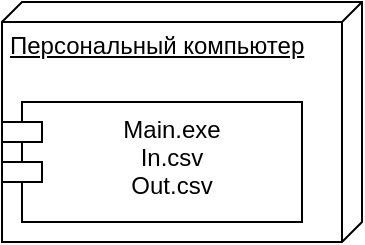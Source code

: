 <mxfile version="13.9.9" type="device"><diagram id="CQ5uUnS0TAtvb4NW9w9i" name="Страница 1"><mxGraphModel dx="1006" dy="790" grid="1" gridSize="10" guides="1" tooltips="1" connect="1" arrows="1" fold="1" page="1" pageScale="1" pageWidth="827" pageHeight="1169" math="0" shadow="0"><root><mxCell id="0"/><mxCell id="1" parent="0"/><mxCell id="rZ_vqqkg2JvGXTRlkiDL-1" value="Персональный компьютер" style="verticalAlign=top;align=left;spacingTop=8;spacingLeft=2;spacingRight=12;shape=cube;size=10;direction=south;fontStyle=4;html=1;" vertex="1" parent="1"><mxGeometry x="130" y="160" width="180" height="120" as="geometry"/></mxCell><mxCell id="rZ_vqqkg2JvGXTRlkiDL-2" value="Main.exe&#10;In.csv&#10;Out.csv" style="shape=module;align=left;spacingLeft=20;align=center;verticalAlign=top;" vertex="1" parent="1"><mxGeometry x="130" y="210" width="150" height="60" as="geometry"/></mxCell></root></mxGraphModel></diagram></mxfile>